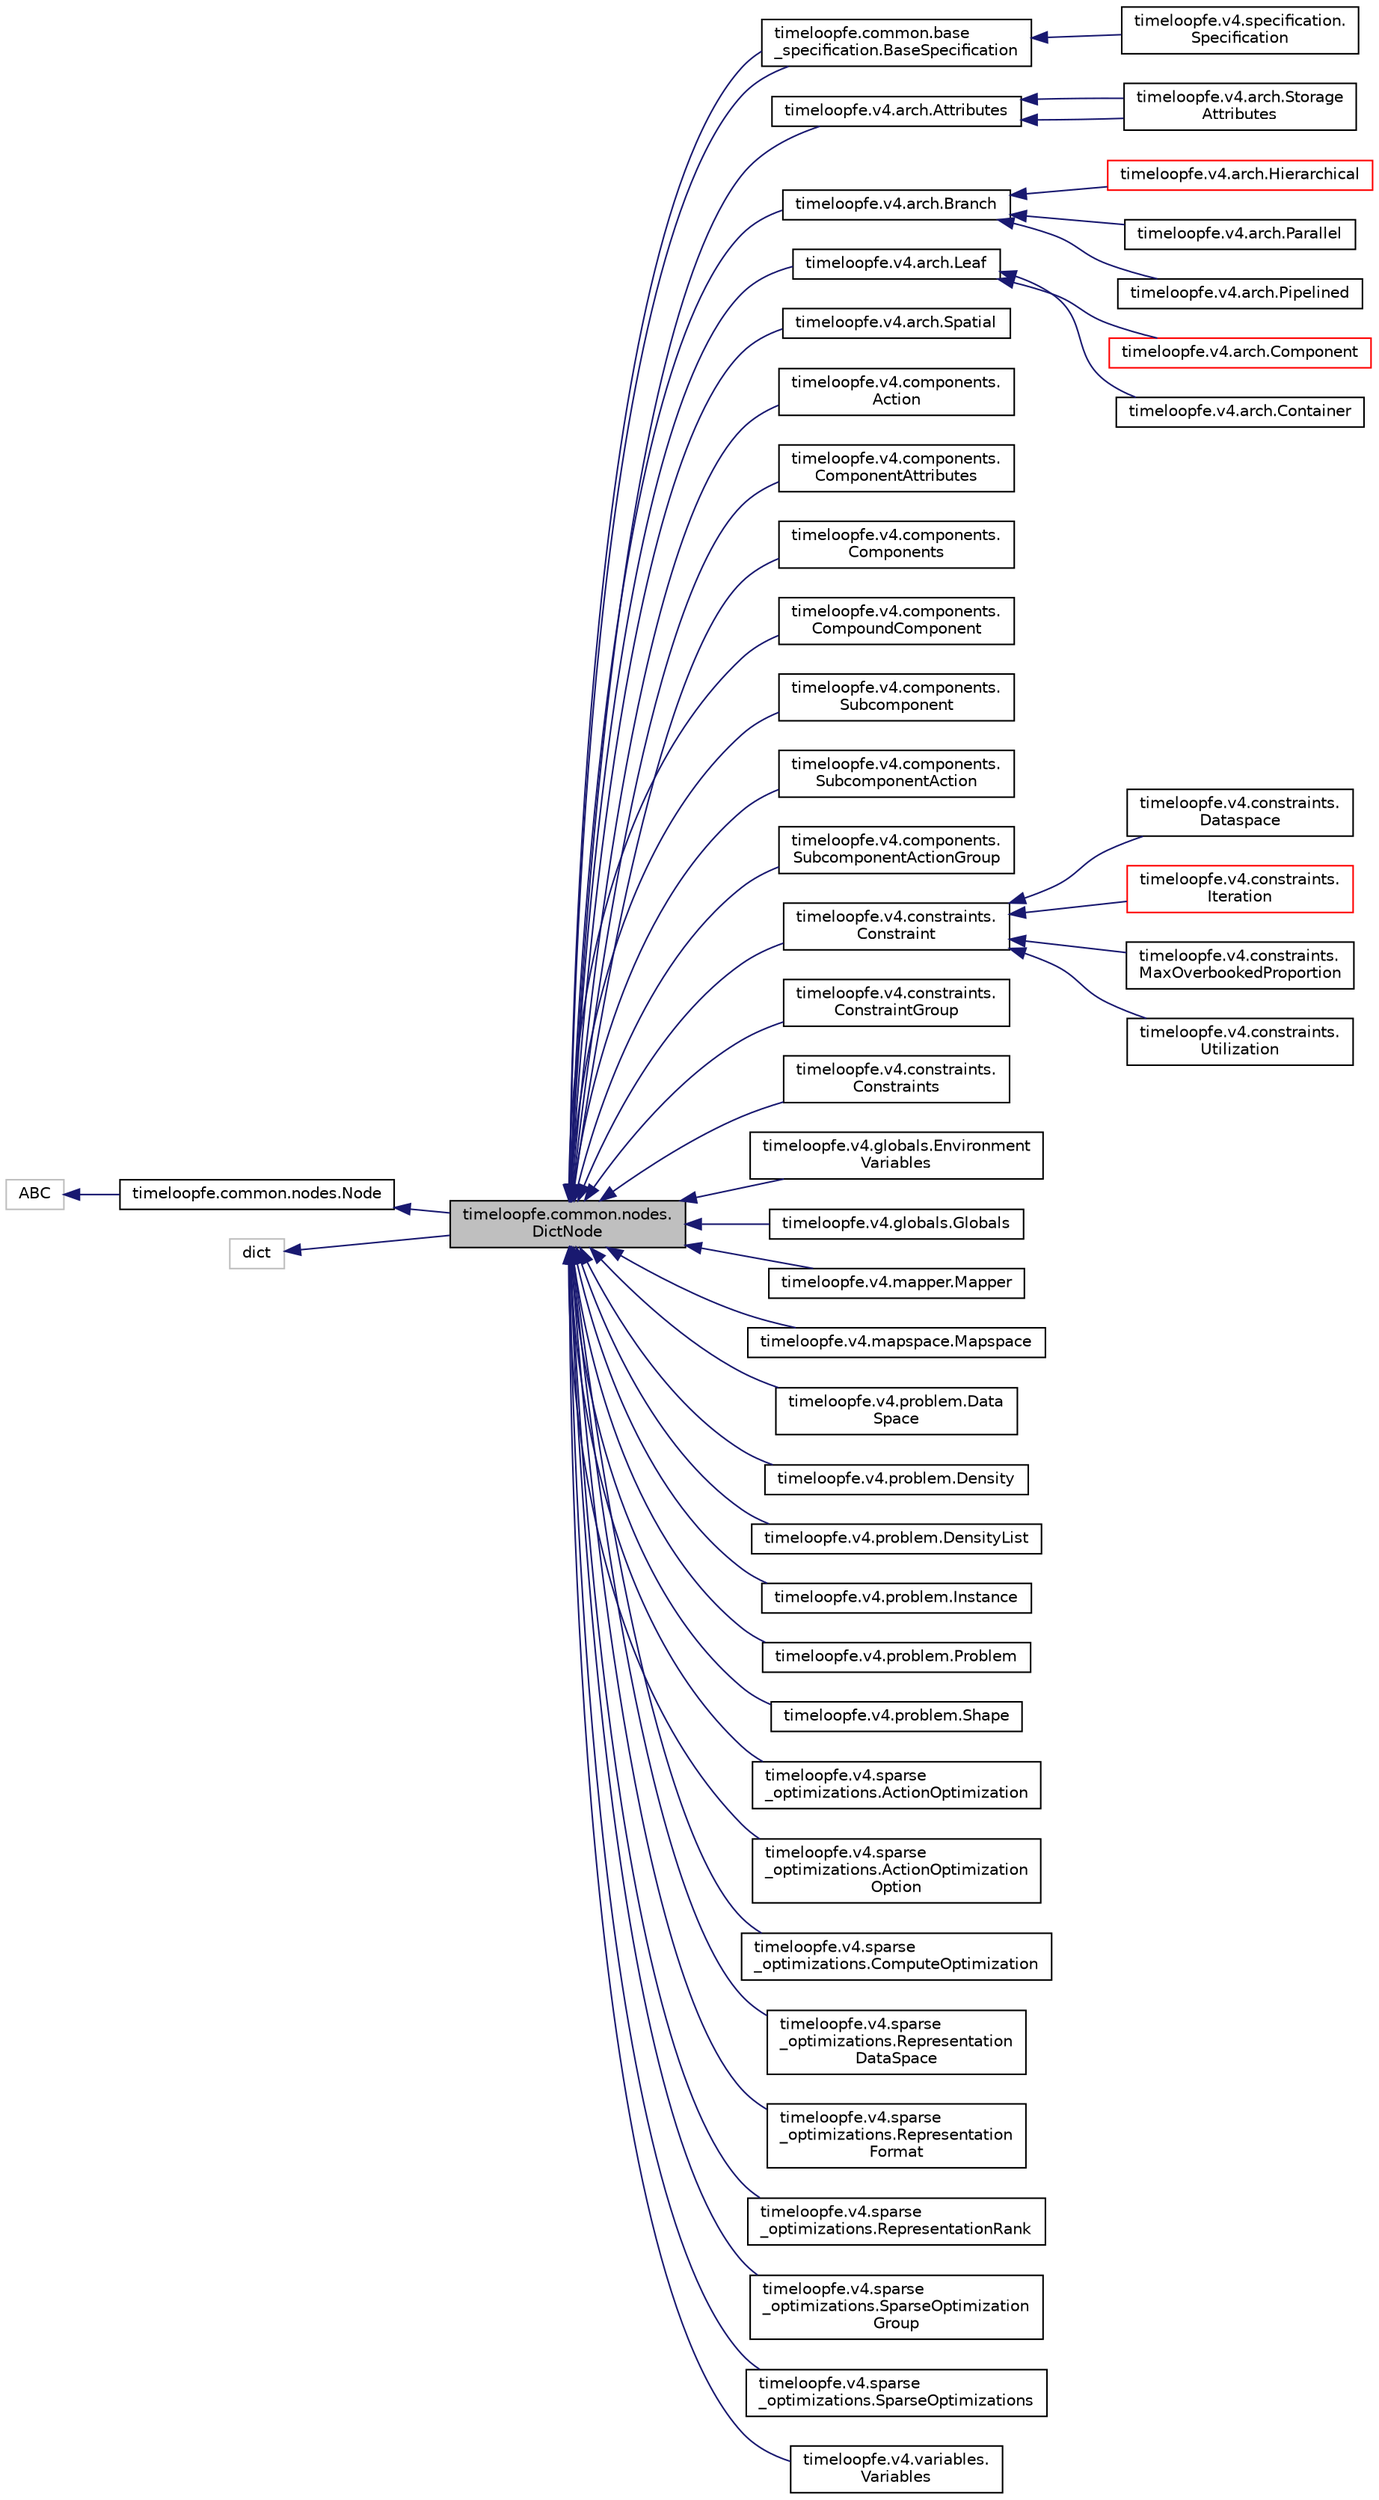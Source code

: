 digraph "timeloopfe.common.nodes.DictNode"
{
 // LATEX_PDF_SIZE
  edge [fontname="Helvetica",fontsize="10",labelfontname="Helvetica",labelfontsize="10"];
  node [fontname="Helvetica",fontsize="10",shape=record];
  rankdir="LR";
  Node1 [label="timeloopfe.common.nodes.\lDictNode",height=0.2,width=0.4,color="black", fillcolor="grey75", style="filled", fontcolor="black",tooltip="A node that is a dictionary of other nodes."];
  Node2 -> Node1 [dir="back",color="midnightblue",fontsize="10",style="solid",fontname="Helvetica"];
  Node2 [label="timeloopfe.common.nodes.Node",height=0.2,width=0.4,color="black", fillcolor="white", style="filled",URL="$classtimeloopfe_1_1common_1_1nodes_1_1Node.html",tooltip="Base class for all nodes in the hierarchy."];
  Node3 -> Node2 [dir="back",color="midnightblue",fontsize="10",style="solid",fontname="Helvetica"];
  Node3 [label="ABC",height=0.2,width=0.4,color="grey75", fillcolor="white", style="filled",tooltip=" "];
  Node4 -> Node1 [dir="back",color="midnightblue",fontsize="10",style="solid",fontname="Helvetica"];
  Node4 [label="dict",height=0.2,width=0.4,color="grey75", fillcolor="white", style="filled",tooltip=" "];
  Node1 -> Node5 [dir="back",color="midnightblue",fontsize="10",style="solid",fontname="Helvetica"];
  Node5 [label="timeloopfe.common.base\l_specification.BaseSpecification",height=0.2,width=0.4,color="black", fillcolor="white", style="filled",URL="$classtimeloopfe_1_1common_1_1base__specification_1_1BaseSpecification.html",tooltip="Base class for specifications in the Timeloop framework."];
  Node5 -> Node6 [dir="back",color="midnightblue",fontsize="10",style="solid",fontname="Helvetica"];
  Node6 [label="timeloopfe.v4.specification.\lSpecification",height=0.2,width=0.4,color="black", fillcolor="white", style="filled",URL="$classtimeloopfe_1_1v4_1_1specification_1_1Specification.html",tooltip="A top-level class for the Timeloop specification."];
  Node1 -> Node5 [dir="back",color="midnightblue",fontsize="10",style="solid",fontname="Helvetica"];
  Node1 -> Node7 [dir="back",color="midnightblue",fontsize="10",style="solid",fontname="Helvetica"];
  Node7 [label="timeloopfe.v4.arch.Attributes",height=0.2,width=0.4,color="black", fillcolor="white", style="filled",URL="$classtimeloopfe_1_1v4_1_1arch_1_1Attributes.html",tooltip="A class representing attributes for a node in the architecture."];
  Node7 -> Node8 [dir="back",color="midnightblue",fontsize="10",style="solid",fontname="Helvetica"];
  Node8 [label="timeloopfe.v4.arch.Storage\lAttributes",height=0.2,width=0.4,color="black", fillcolor="white", style="filled",URL="$classtimeloopfe_1_1v4_1_1arch_1_1StorageAttributes.html",tooltip="Represents the attributes of a storage element."];
  Node7 -> Node8 [dir="back",color="midnightblue",fontsize="10",style="solid",fontname="Helvetica"];
  Node1 -> Node9 [dir="back",color="midnightblue",fontsize="10",style="solid",fontname="Helvetica"];
  Node9 [label="timeloopfe.v4.arch.Branch",height=0.2,width=0.4,color="black", fillcolor="white", style="filled",URL="$classtimeloopfe_1_1v4_1_1arch_1_1Branch.html",tooltip="A branch in the architecture."];
  Node9 -> Node10 [dir="back",color="midnightblue",fontsize="10",style="solid",fontname="Helvetica"];
  Node10 [label="timeloopfe.v4.arch.Hierarchical",height=0.2,width=0.4,color="red", fillcolor="white", style="filled",URL="$classtimeloopfe_1_1v4_1_1arch_1_1Hierarchical.html",tooltip="A hierarchical branch in the architecture."];
  Node9 -> Node12 [dir="back",color="midnightblue",fontsize="10",style="solid",fontname="Helvetica"];
  Node12 [label="timeloopfe.v4.arch.Parallel",height=0.2,width=0.4,color="black", fillcolor="white", style="filled",URL="$classtimeloopfe_1_1v4_1_1arch_1_1Parallel.html",tooltip="A parallel branch in the architecture."];
  Node9 -> Node13 [dir="back",color="midnightblue",fontsize="10",style="solid",fontname="Helvetica"];
  Node13 [label="timeloopfe.v4.arch.Pipelined",height=0.2,width=0.4,color="black", fillcolor="white", style="filled",URL="$classtimeloopfe_1_1v4_1_1arch_1_1Pipelined.html",tooltip="\" A pipelined branch in the architecture."];
  Node1 -> Node14 [dir="back",color="midnightblue",fontsize="10",style="solid",fontname="Helvetica"];
  Node14 [label="timeloopfe.v4.arch.Leaf",height=0.2,width=0.4,color="black", fillcolor="white", style="filled",URL="$classtimeloopfe_1_1v4_1_1arch_1_1Leaf.html",tooltip="A leaf node in the architecture hierarchy."];
  Node14 -> Node15 [dir="back",color="midnightblue",fontsize="10",style="solid",fontname="Helvetica"];
  Node15 [label="timeloopfe.v4.arch.Component",height=0.2,width=0.4,color="red", fillcolor="white", style="filled",URL="$classtimeloopfe_1_1v4_1_1arch_1_1Component.html",tooltip="A component in the architecture."];
  Node14 -> Node20 [dir="back",color="midnightblue",fontsize="10",style="solid",fontname="Helvetica"];
  Node20 [label="timeloopfe.v4.arch.Container",height=0.2,width=0.4,color="black", fillcolor="white", style="filled",URL="$classtimeloopfe_1_1v4_1_1arch_1_1Container.html",tooltip="A container in the architecture."];
  Node1 -> Node21 [dir="back",color="midnightblue",fontsize="10",style="solid",fontname="Helvetica"];
  Node21 [label="timeloopfe.v4.arch.Spatial",height=0.2,width=0.4,color="black", fillcolor="white", style="filled",URL="$classtimeloopfe_1_1v4_1_1arch_1_1Spatial.html",tooltip="A spatial configuration in a system architecture."];
  Node1 -> Node22 [dir="back",color="midnightblue",fontsize="10",style="solid",fontname="Helvetica"];
  Node22 [label="timeloopfe.v4.components.\lAction",height=0.2,width=0.4,color="black", fillcolor="white", style="filled",URL="$classtimeloopfe_1_1v4_1_1components_1_1Action.html",tooltip="Represents an action that a component can perform."];
  Node1 -> Node23 [dir="back",color="midnightblue",fontsize="10",style="solid",fontname="Helvetica"];
  Node23 [label="timeloopfe.v4.components.\lComponentAttributes",height=0.2,width=0.4,color="black", fillcolor="white", style="filled",URL="$classtimeloopfe_1_1v4_1_1components_1_1ComponentAttributes.html",tooltip="Represents the attributes of a component."];
  Node1 -> Node24 [dir="back",color="midnightblue",fontsize="10",style="solid",fontname="Helvetica"];
  Node24 [label="timeloopfe.v4.components.\lComponents",height=0.2,width=0.4,color="black", fillcolor="white", style="filled",URL="$classtimeloopfe_1_1v4_1_1components_1_1Components.html",tooltip="A collection of components."];
  Node1 -> Node25 [dir="back",color="midnightblue",fontsize="10",style="solid",fontname="Helvetica"];
  Node25 [label="timeloopfe.v4.components.\lCompoundComponent",height=0.2,width=0.4,color="black", fillcolor="white", style="filled",URL="$classtimeloopfe_1_1v4_1_1components_1_1CompoundComponent.html",tooltip="Represents a compound component."];
  Node1 -> Node26 [dir="back",color="midnightblue",fontsize="10",style="solid",fontname="Helvetica"];
  Node26 [label="timeloopfe.v4.components.\lSubcomponent",height=0.2,width=0.4,color="black", fillcolor="white", style="filled",URL="$classtimeloopfe_1_1v4_1_1components_1_1Subcomponent.html",tooltip="A subcomponent."];
  Node1 -> Node27 [dir="back",color="midnightblue",fontsize="10",style="solid",fontname="Helvetica"];
  Node27 [label="timeloopfe.v4.components.\lSubcomponentAction",height=0.2,width=0.4,color="black", fillcolor="white", style="filled",URL="$classtimeloopfe_1_1v4_1_1components_1_1SubcomponentAction.html",tooltip="A subcomponent action."];
  Node1 -> Node28 [dir="back",color="midnightblue",fontsize="10",style="solid",fontname="Helvetica"];
  Node28 [label="timeloopfe.v4.components.\lSubcomponentActionGroup",height=0.2,width=0.4,color="black", fillcolor="white", style="filled",URL="$classtimeloopfe_1_1v4_1_1components_1_1SubcomponentActionGroup.html",tooltip="A group of subactions taken by a particular subcomponent."];
  Node1 -> Node29 [dir="back",color="midnightblue",fontsize="10",style="solid",fontname="Helvetica"];
  Node29 [label="timeloopfe.v4.constraints.\lConstraint",height=0.2,width=0.4,color="black", fillcolor="white", style="filled",URL="$classtimeloopfe_1_1v4_1_1constraints_1_1Constraint.html",tooltip="A constraint in the system."];
  Node29 -> Node30 [dir="back",color="midnightblue",fontsize="10",style="solid",fontname="Helvetica"];
  Node30 [label="timeloopfe.v4.constraints.\lDataspace",height=0.2,width=0.4,color="black", fillcolor="white", style="filled",URL="$classtimeloopfe_1_1v4_1_1constraints_1_1Dataspace.html",tooltip="A constraint class for specifying dataspace properties."];
  Node29 -> Node31 [dir="back",color="midnightblue",fontsize="10",style="solid",fontname="Helvetica"];
  Node31 [label="timeloopfe.v4.constraints.\lIteration",height=0.2,width=0.4,color="red", fillcolor="white", style="filled",URL="$classtimeloopfe_1_1v4_1_1constraints_1_1Iteration.html",tooltip="An iteration (spatial or temporal) constraint."];
  Node29 -> Node34 [dir="back",color="midnightblue",fontsize="10",style="solid",fontname="Helvetica"];
  Node34 [label="timeloopfe.v4.constraints.\lMaxOverbookedProportion",height=0.2,width=0.4,color="black", fillcolor="white", style="filled",URL="$classtimeloopfe_1_1v4_1_1constraints_1_1MaxOverbookedProportion.html",tooltip="A constraint that defines the maximum overbooked proportion."];
  Node29 -> Node35 [dir="back",color="midnightblue",fontsize="10",style="solid",fontname="Helvetica"];
  Node35 [label="timeloopfe.v4.constraints.\lUtilization",height=0.2,width=0.4,color="black", fillcolor="white", style="filled",URL="$classtimeloopfe_1_1v4_1_1constraints_1_1Utilization.html",tooltip="A constraint that defines the utilization of a component."];
  Node1 -> Node36 [dir="back",color="midnightblue",fontsize="10",style="solid",fontname="Helvetica"];
  Node36 [label="timeloopfe.v4.constraints.\lConstraintGroup",height=0.2,width=0.4,color="black", fillcolor="white", style="filled",URL="$classtimeloopfe_1_1v4_1_1constraints_1_1ConstraintGroup.html",tooltip="A group of constraints."];
  Node1 -> Node37 [dir="back",color="midnightblue",fontsize="10",style="solid",fontname="Helvetica"];
  Node37 [label="timeloopfe.v4.constraints.\lConstraints",height=0.2,width=0.4,color="black", fillcolor="white", style="filled",URL="$classtimeloopfe_1_1v4_1_1constraints_1_1Constraints.html",tooltip="Class representing constraints."];
  Node1 -> Node38 [dir="back",color="midnightblue",fontsize="10",style="solid",fontname="Helvetica"];
  Node38 [label="timeloopfe.v4.globals.Environment\lVariables",height=0.2,width=0.4,color="black", fillcolor="white", style="filled",URL="$classtimeloopfe_1_1v4_1_1globals_1_1EnvironmentVariables.html",tooltip="Dictionary of environment variables."];
  Node1 -> Node39 [dir="back",color="midnightblue",fontsize="10",style="solid",fontname="Helvetica"];
  Node39 [label="timeloopfe.v4.globals.Globals",height=0.2,width=0.4,color="black", fillcolor="white", style="filled",URL="$classtimeloopfe_1_1v4_1_1globals_1_1Globals.html",tooltip="Top-level Globals key."];
  Node1 -> Node40 [dir="back",color="midnightblue",fontsize="10",style="solid",fontname="Helvetica"];
  Node40 [label="timeloopfe.v4.mapper.Mapper",height=0.2,width=0.4,color="black", fillcolor="white", style="filled",URL="$classtimeloopfe_1_1v4_1_1mapper_1_1Mapper.html",tooltip="A mapper object that holds various attributes and settings for mapping operations in Timeloop."];
  Node1 -> Node41 [dir="back",color="midnightblue",fontsize="10",style="solid",fontname="Helvetica"];
  Node41 [label="timeloopfe.v4.mapspace.Mapspace",height=0.2,width=0.4,color="black", fillcolor="white", style="filled",URL="$classtimeloopfe_1_1v4_1_1mapspace_1_1Mapspace.html",tooltip="Top-level mapspace object."];
  Node1 -> Node42 [dir="back",color="midnightblue",fontsize="10",style="solid",fontname="Helvetica"];
  Node42 [label="timeloopfe.v4.problem.Data\lSpace",height=0.2,width=0.4,color="black", fillcolor="white", style="filled",URL="$classtimeloopfe_1_1v4_1_1problem_1_1DataSpace.html",tooltip="A data space object."];
  Node1 -> Node43 [dir="back",color="midnightblue",fontsize="10",style="solid",fontname="Helvetica"];
  Node43 [label="timeloopfe.v4.problem.Density",height=0.2,width=0.4,color="black", fillcolor="white", style="filled",URL="$classtimeloopfe_1_1v4_1_1problem_1_1Density.html",tooltip="A Density object represents the density and distribution of a workload tensor."];
  Node1 -> Node44 [dir="back",color="midnightblue",fontsize="10",style="solid",fontname="Helvetica"];
  Node44 [label="timeloopfe.v4.problem.DensityList",height=0.2,width=0.4,color="black", fillcolor="white", style="filled",URL="$classtimeloopfe_1_1v4_1_1problem_1_1DensityList.html",tooltip="A list of densities for each data space."];
  Node1 -> Node45 [dir="back",color="midnightblue",fontsize="10",style="solid",fontname="Helvetica"];
  Node45 [label="timeloopfe.v4.problem.Instance",height=0.2,width=0.4,color="black", fillcolor="white", style="filled",URL="$classtimeloopfe_1_1v4_1_1problem_1_1Instance.html",tooltip="An problem instance object."];
  Node1 -> Node46 [dir="back",color="midnightblue",fontsize="10",style="solid",fontname="Helvetica"];
  Node46 [label="timeloopfe.v4.problem.Problem",height=0.2,width=0.4,color="black", fillcolor="white", style="filled",URL="$classtimeloopfe_1_1v4_1_1problem_1_1Problem.html",tooltip="The top-level problem object in Timeloop."];
  Node1 -> Node47 [dir="back",color="midnightblue",fontsize="10",style="solid",fontname="Helvetica"];
  Node47 [label="timeloopfe.v4.problem.Shape",height=0.2,width=0.4,color="black", fillcolor="white", style="filled",URL="$classtimeloopfe_1_1v4_1_1problem_1_1Shape.html",tooltip="Problem shape object."];
  Node1 -> Node48 [dir="back",color="midnightblue",fontsize="10",style="solid",fontname="Helvetica"];
  Node48 [label="timeloopfe.v4.sparse\l_optimizations.ActionOptimization",height=0.2,width=0.4,color="black", fillcolor="white", style="filled",URL="$classtimeloopfe_1_1v4_1_1sparse__optimizations_1_1ActionOptimization.html",tooltip="An action optimization."];
  Node1 -> Node49 [dir="back",color="midnightblue",fontsize="10",style="solid",fontname="Helvetica"];
  Node49 [label="timeloopfe.v4.sparse\l_optimizations.ActionOptimization\lOption",height=0.2,width=0.4,color="black", fillcolor="white", style="filled",URL="$classtimeloopfe_1_1v4_1_1sparse__optimizations_1_1ActionOptimizationOption.html",tooltip="An action optimization option."];
  Node1 -> Node50 [dir="back",color="midnightblue",fontsize="10",style="solid",fontname="Helvetica"];
  Node50 [label="timeloopfe.v4.sparse\l_optimizations.ComputeOptimization",height=0.2,width=0.4,color="black", fillcolor="white", style="filled",URL="$classtimeloopfe_1_1v4_1_1sparse__optimizations_1_1ComputeOptimization.html",tooltip="A compute optimization."];
  Node1 -> Node51 [dir="back",color="midnightblue",fontsize="10",style="solid",fontname="Helvetica"];
  Node51 [label="timeloopfe.v4.sparse\l_optimizations.Representation\lDataSpace",height=0.2,width=0.4,color="black", fillcolor="white", style="filled",URL="$classtimeloopfe_1_1v4_1_1sparse__optimizations_1_1RepresentationDataSpace.html",tooltip="Contains the representation format for a data space."];
  Node1 -> Node52 [dir="back",color="midnightblue",fontsize="10",style="solid",fontname="Helvetica"];
  Node52 [label="timeloopfe.v4.sparse\l_optimizations.Representation\lFormat",height=0.2,width=0.4,color="black", fillcolor="white", style="filled",URL="$classtimeloopfe_1_1v4_1_1sparse__optimizations_1_1RepresentationFormat.html",tooltip="A representation format sparse optimization."];
  Node1 -> Node53 [dir="back",color="midnightblue",fontsize="10",style="solid",fontname="Helvetica"];
  Node53 [label="timeloopfe.v4.sparse\l_optimizations.RepresentationRank",height=0.2,width=0.4,color="black", fillcolor="white", style="filled",URL="$classtimeloopfe_1_1v4_1_1sparse__optimizations_1_1RepresentationRank.html",tooltip="A representation rank."];
  Node1 -> Node54 [dir="back",color="midnightblue",fontsize="10",style="solid",fontname="Helvetica"];
  Node54 [label="timeloopfe.v4.sparse\l_optimizations.SparseOptimization\lGroup",height=0.2,width=0.4,color="black", fillcolor="white", style="filled",URL="$classtimeloopfe_1_1v4_1_1sparse__optimizations_1_1SparseOptimizationGroup.html",tooltip="A group of sparse optimizations."];
  Node1 -> Node55 [dir="back",color="midnightblue",fontsize="10",style="solid",fontname="Helvetica"];
  Node55 [label="timeloopfe.v4.sparse\l_optimizations.SparseOptimizations",height=0.2,width=0.4,color="black", fillcolor="white", style="filled",URL="$classtimeloopfe_1_1v4_1_1sparse__optimizations_1_1SparseOptimizations.html",tooltip="Top-level class for sparse optimizations."];
  Node1 -> Node56 [dir="back",color="midnightblue",fontsize="10",style="solid",fontname="Helvetica"];
  Node56 [label="timeloopfe.v4.variables.\lVariables",height=0.2,width=0.4,color="black", fillcolor="white", style="filled",URL="$classtimeloopfe_1_1v4_1_1variables_1_1Variables.html",tooltip="A top-level class for variables."];
}
